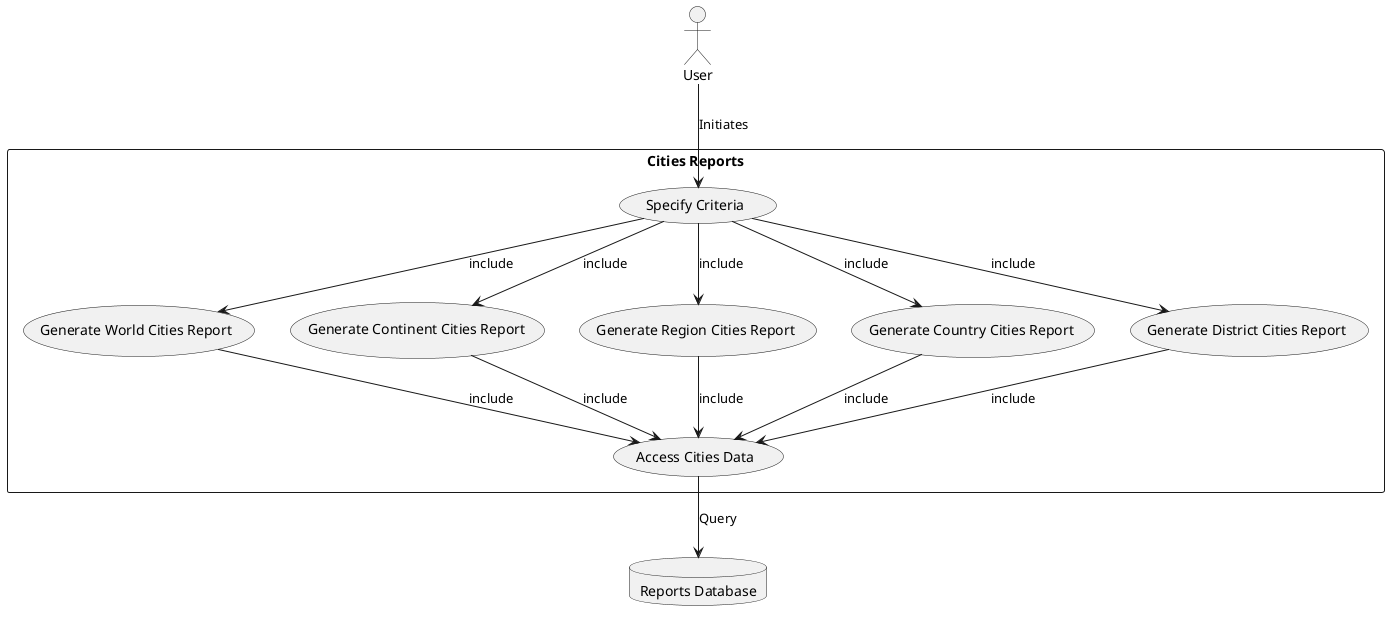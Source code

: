 @startuml
actor User as U
database "Reports Database" as DB

rectangle "Cities Reports" {
  usecase "Specify Criteria" as UC1
  usecase "Generate World Cities Report" as UC2
  usecase "Generate Continent Cities Report" as UC3
  usecase "Generate Region Cities Report" as UC4
  usecase "Generate Country Cities Report" as UC5
  usecase "Generate District Cities Report" as UC6
  usecase "Access Cities Data" as UC7

  U --> UC1 : Initiates
  UC1 --> UC2 : include
  UC1 --> UC3 : include
  UC1 --> UC4 : include
  UC1 --> UC5 : include
  UC1 --> UC6 : include
  UC2 --> UC7 : include
  UC3 --> UC7 : include
  UC4 --> UC7 : include
  UC5 --> UC7 : include
  UC6 --> UC7 : include
}

UC7 --> DB : Query
@enduml
